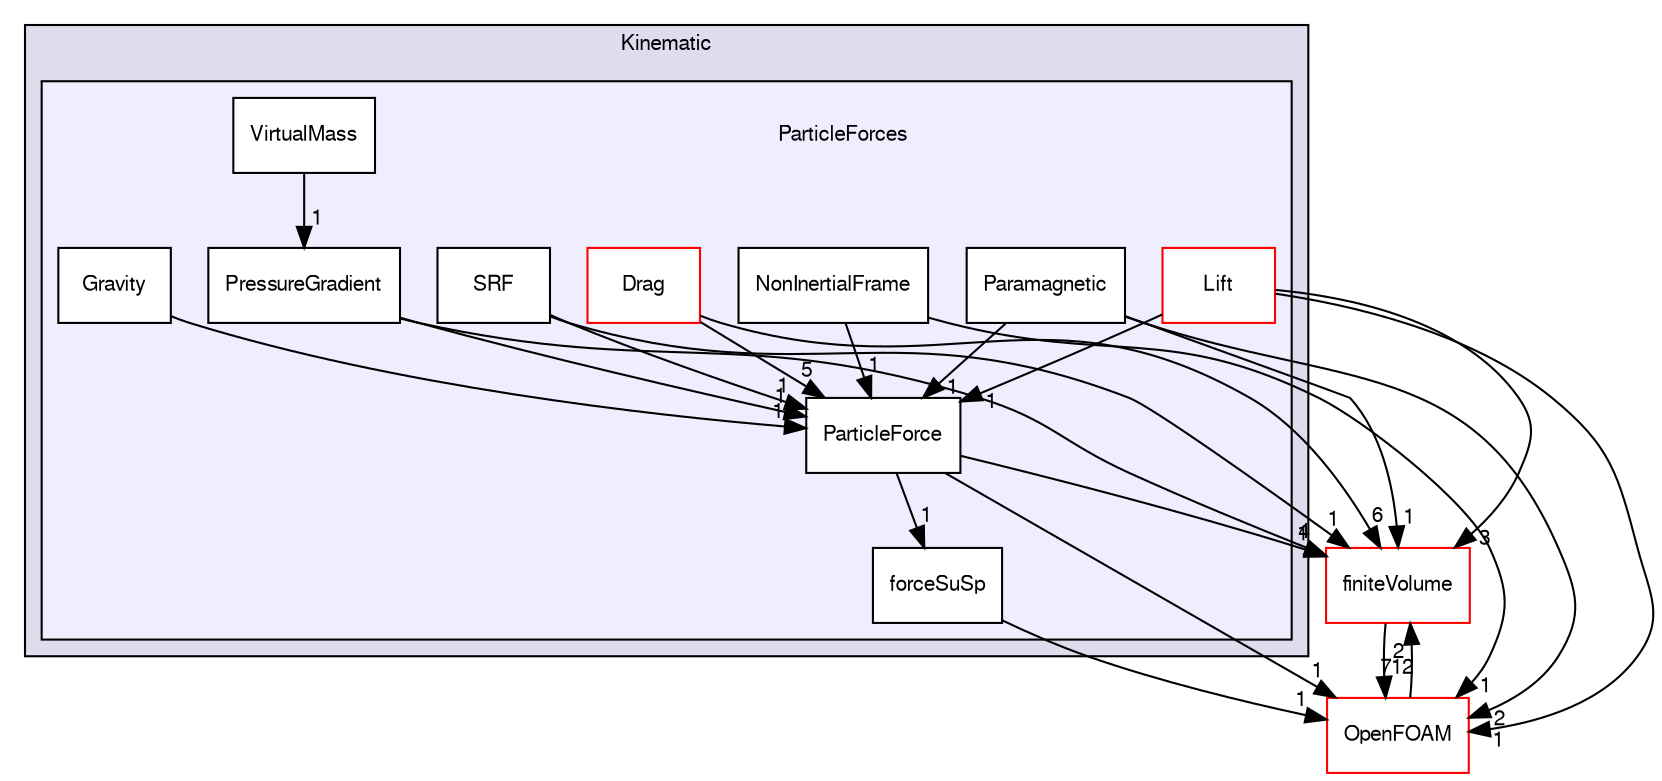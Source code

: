 digraph "src/lagrangian/intermediate/submodels/Kinematic/ParticleForces" {
  bgcolor=transparent;
  compound=true
  node [ fontsize="10", fontname="FreeSans"];
  edge [ labelfontsize="10", labelfontname="FreeSans"];
  subgraph clusterdir_280ce042c33ce1e00a1fb89491254772 {
    graph [ bgcolor="#ddddee", pencolor="black", label="Kinematic" fontname="FreeSans", fontsize="10", URL="dir_280ce042c33ce1e00a1fb89491254772.html"]
  subgraph clusterdir_7880c6dec9d81c909715027e243e12ba {
    graph [ bgcolor="#eeeeff", pencolor="black", label="" URL="dir_7880c6dec9d81c909715027e243e12ba.html"];
    dir_7880c6dec9d81c909715027e243e12ba [shape=plaintext label="ParticleForces"];
    dir_620819115bb7ac1ed0b4d6e4ce0b4bd5 [shape=box label="Drag" color="red" fillcolor="white" style="filled" URL="dir_620819115bb7ac1ed0b4d6e4ce0b4bd5.html"];
    dir_294de1ccd4be9c8537f221ea9a79b8a4 [shape=box label="forceSuSp" color="black" fillcolor="white" style="filled" URL="dir_294de1ccd4be9c8537f221ea9a79b8a4.html"];
    dir_73ebb4b10fbad1d39c50dd5f9abfaa0b [shape=box label="Gravity" color="black" fillcolor="white" style="filled" URL="dir_73ebb4b10fbad1d39c50dd5f9abfaa0b.html"];
    dir_6635d9aa68d59377dd7165d1393d2e30 [shape=box label="Lift" color="red" fillcolor="white" style="filled" URL="dir_6635d9aa68d59377dd7165d1393d2e30.html"];
    dir_a67c8844d84f0b9e1806d87920d6dd7b [shape=box label="NonInertialFrame" color="black" fillcolor="white" style="filled" URL="dir_a67c8844d84f0b9e1806d87920d6dd7b.html"];
    dir_ca6dc2bb1f92af0cb20ed4d61f551a1e [shape=box label="Paramagnetic" color="black" fillcolor="white" style="filled" URL="dir_ca6dc2bb1f92af0cb20ed4d61f551a1e.html"];
    dir_6ac06ece5f26f1196a12108b46c15ea0 [shape=box label="ParticleForce" color="black" fillcolor="white" style="filled" URL="dir_6ac06ece5f26f1196a12108b46c15ea0.html"];
    dir_8bbab2dbb32d23bd43d75794511401a7 [shape=box label="PressureGradient" color="black" fillcolor="white" style="filled" URL="dir_8bbab2dbb32d23bd43d75794511401a7.html"];
    dir_315aca031367fa606a444aa12d4b9a9e [shape=box label="SRF" color="black" fillcolor="white" style="filled" URL="dir_315aca031367fa606a444aa12d4b9a9e.html"];
    dir_1d12eb0b3e88571fb9125cdb15b9cc5f [shape=box label="VirtualMass" color="black" fillcolor="white" style="filled" URL="dir_1d12eb0b3e88571fb9125cdb15b9cc5f.html"];
  }
  }
  dir_9bd15774b555cf7259a6fa18f99fe99b [shape=box label="finiteVolume" color="red" URL="dir_9bd15774b555cf7259a6fa18f99fe99b.html"];
  dir_c5473ff19b20e6ec4dfe5c310b3778a8 [shape=box label="OpenFOAM" color="red" URL="dir_c5473ff19b20e6ec4dfe5c310b3778a8.html"];
  dir_9bd15774b555cf7259a6fa18f99fe99b->dir_c5473ff19b20e6ec4dfe5c310b3778a8 [headlabel="712", labeldistance=1.5 headhref="dir_000749_001732.html"];
  dir_ca6dc2bb1f92af0cb20ed4d61f551a1e->dir_9bd15774b555cf7259a6fa18f99fe99b [headlabel="1", labeldistance=1.5 headhref="dir_001379_000749.html"];
  dir_ca6dc2bb1f92af0cb20ed4d61f551a1e->dir_6ac06ece5f26f1196a12108b46c15ea0 [headlabel="1", labeldistance=1.5 headhref="dir_001379_001380.html"];
  dir_ca6dc2bb1f92af0cb20ed4d61f551a1e->dir_c5473ff19b20e6ec4dfe5c310b3778a8 [headlabel="2", labeldistance=1.5 headhref="dir_001379_001732.html"];
  dir_6ac06ece5f26f1196a12108b46c15ea0->dir_9bd15774b555cf7259a6fa18f99fe99b [headlabel="1", labeldistance=1.5 headhref="dir_001380_000749.html"];
  dir_6ac06ece5f26f1196a12108b46c15ea0->dir_294de1ccd4be9c8537f221ea9a79b8a4 [headlabel="1", labeldistance=1.5 headhref="dir_001380_001372.html"];
  dir_6ac06ece5f26f1196a12108b46c15ea0->dir_c5473ff19b20e6ec4dfe5c310b3778a8 [headlabel="1", labeldistance=1.5 headhref="dir_001380_001732.html"];
  dir_294de1ccd4be9c8537f221ea9a79b8a4->dir_c5473ff19b20e6ec4dfe5c310b3778a8 [headlabel="1", labeldistance=1.5 headhref="dir_001372_001732.html"];
  dir_1d12eb0b3e88571fb9125cdb15b9cc5f->dir_8bbab2dbb32d23bd43d75794511401a7 [headlabel="1", labeldistance=1.5 headhref="dir_001383_001381.html"];
  dir_73ebb4b10fbad1d39c50dd5f9abfaa0b->dir_6ac06ece5f26f1196a12108b46c15ea0 [headlabel="1", labeldistance=1.5 headhref="dir_001373_001380.html"];
  dir_315aca031367fa606a444aa12d4b9a9e->dir_9bd15774b555cf7259a6fa18f99fe99b [headlabel="1", labeldistance=1.5 headhref="dir_001382_000749.html"];
  dir_315aca031367fa606a444aa12d4b9a9e->dir_6ac06ece5f26f1196a12108b46c15ea0 [headlabel="1", labeldistance=1.5 headhref="dir_001382_001380.html"];
  dir_6635d9aa68d59377dd7165d1393d2e30->dir_9bd15774b555cf7259a6fa18f99fe99b [headlabel="3", labeldistance=1.5 headhref="dir_001374_000749.html"];
  dir_6635d9aa68d59377dd7165d1393d2e30->dir_6ac06ece5f26f1196a12108b46c15ea0 [headlabel="1", labeldistance=1.5 headhref="dir_001374_001380.html"];
  dir_6635d9aa68d59377dd7165d1393d2e30->dir_c5473ff19b20e6ec4dfe5c310b3778a8 [headlabel="1", labeldistance=1.5 headhref="dir_001374_001732.html"];
  dir_620819115bb7ac1ed0b4d6e4ce0b4bd5->dir_9bd15774b555cf7259a6fa18f99fe99b [headlabel="6", labeldistance=1.5 headhref="dir_001366_000749.html"];
  dir_620819115bb7ac1ed0b4d6e4ce0b4bd5->dir_6ac06ece5f26f1196a12108b46c15ea0 [headlabel="5", labeldistance=1.5 headhref="dir_001366_001380.html"];
  dir_c5473ff19b20e6ec4dfe5c310b3778a8->dir_9bd15774b555cf7259a6fa18f99fe99b [headlabel="2", labeldistance=1.5 headhref="dir_001732_000749.html"];
  dir_a67c8844d84f0b9e1806d87920d6dd7b->dir_6ac06ece5f26f1196a12108b46c15ea0 [headlabel="1", labeldistance=1.5 headhref="dir_001378_001380.html"];
  dir_a67c8844d84f0b9e1806d87920d6dd7b->dir_c5473ff19b20e6ec4dfe5c310b3778a8 [headlabel="1", labeldistance=1.5 headhref="dir_001378_001732.html"];
  dir_8bbab2dbb32d23bd43d75794511401a7->dir_9bd15774b555cf7259a6fa18f99fe99b [headlabel="4", labeldistance=1.5 headhref="dir_001381_000749.html"];
  dir_8bbab2dbb32d23bd43d75794511401a7->dir_6ac06ece5f26f1196a12108b46c15ea0 [headlabel="1", labeldistance=1.5 headhref="dir_001381_001380.html"];
}
